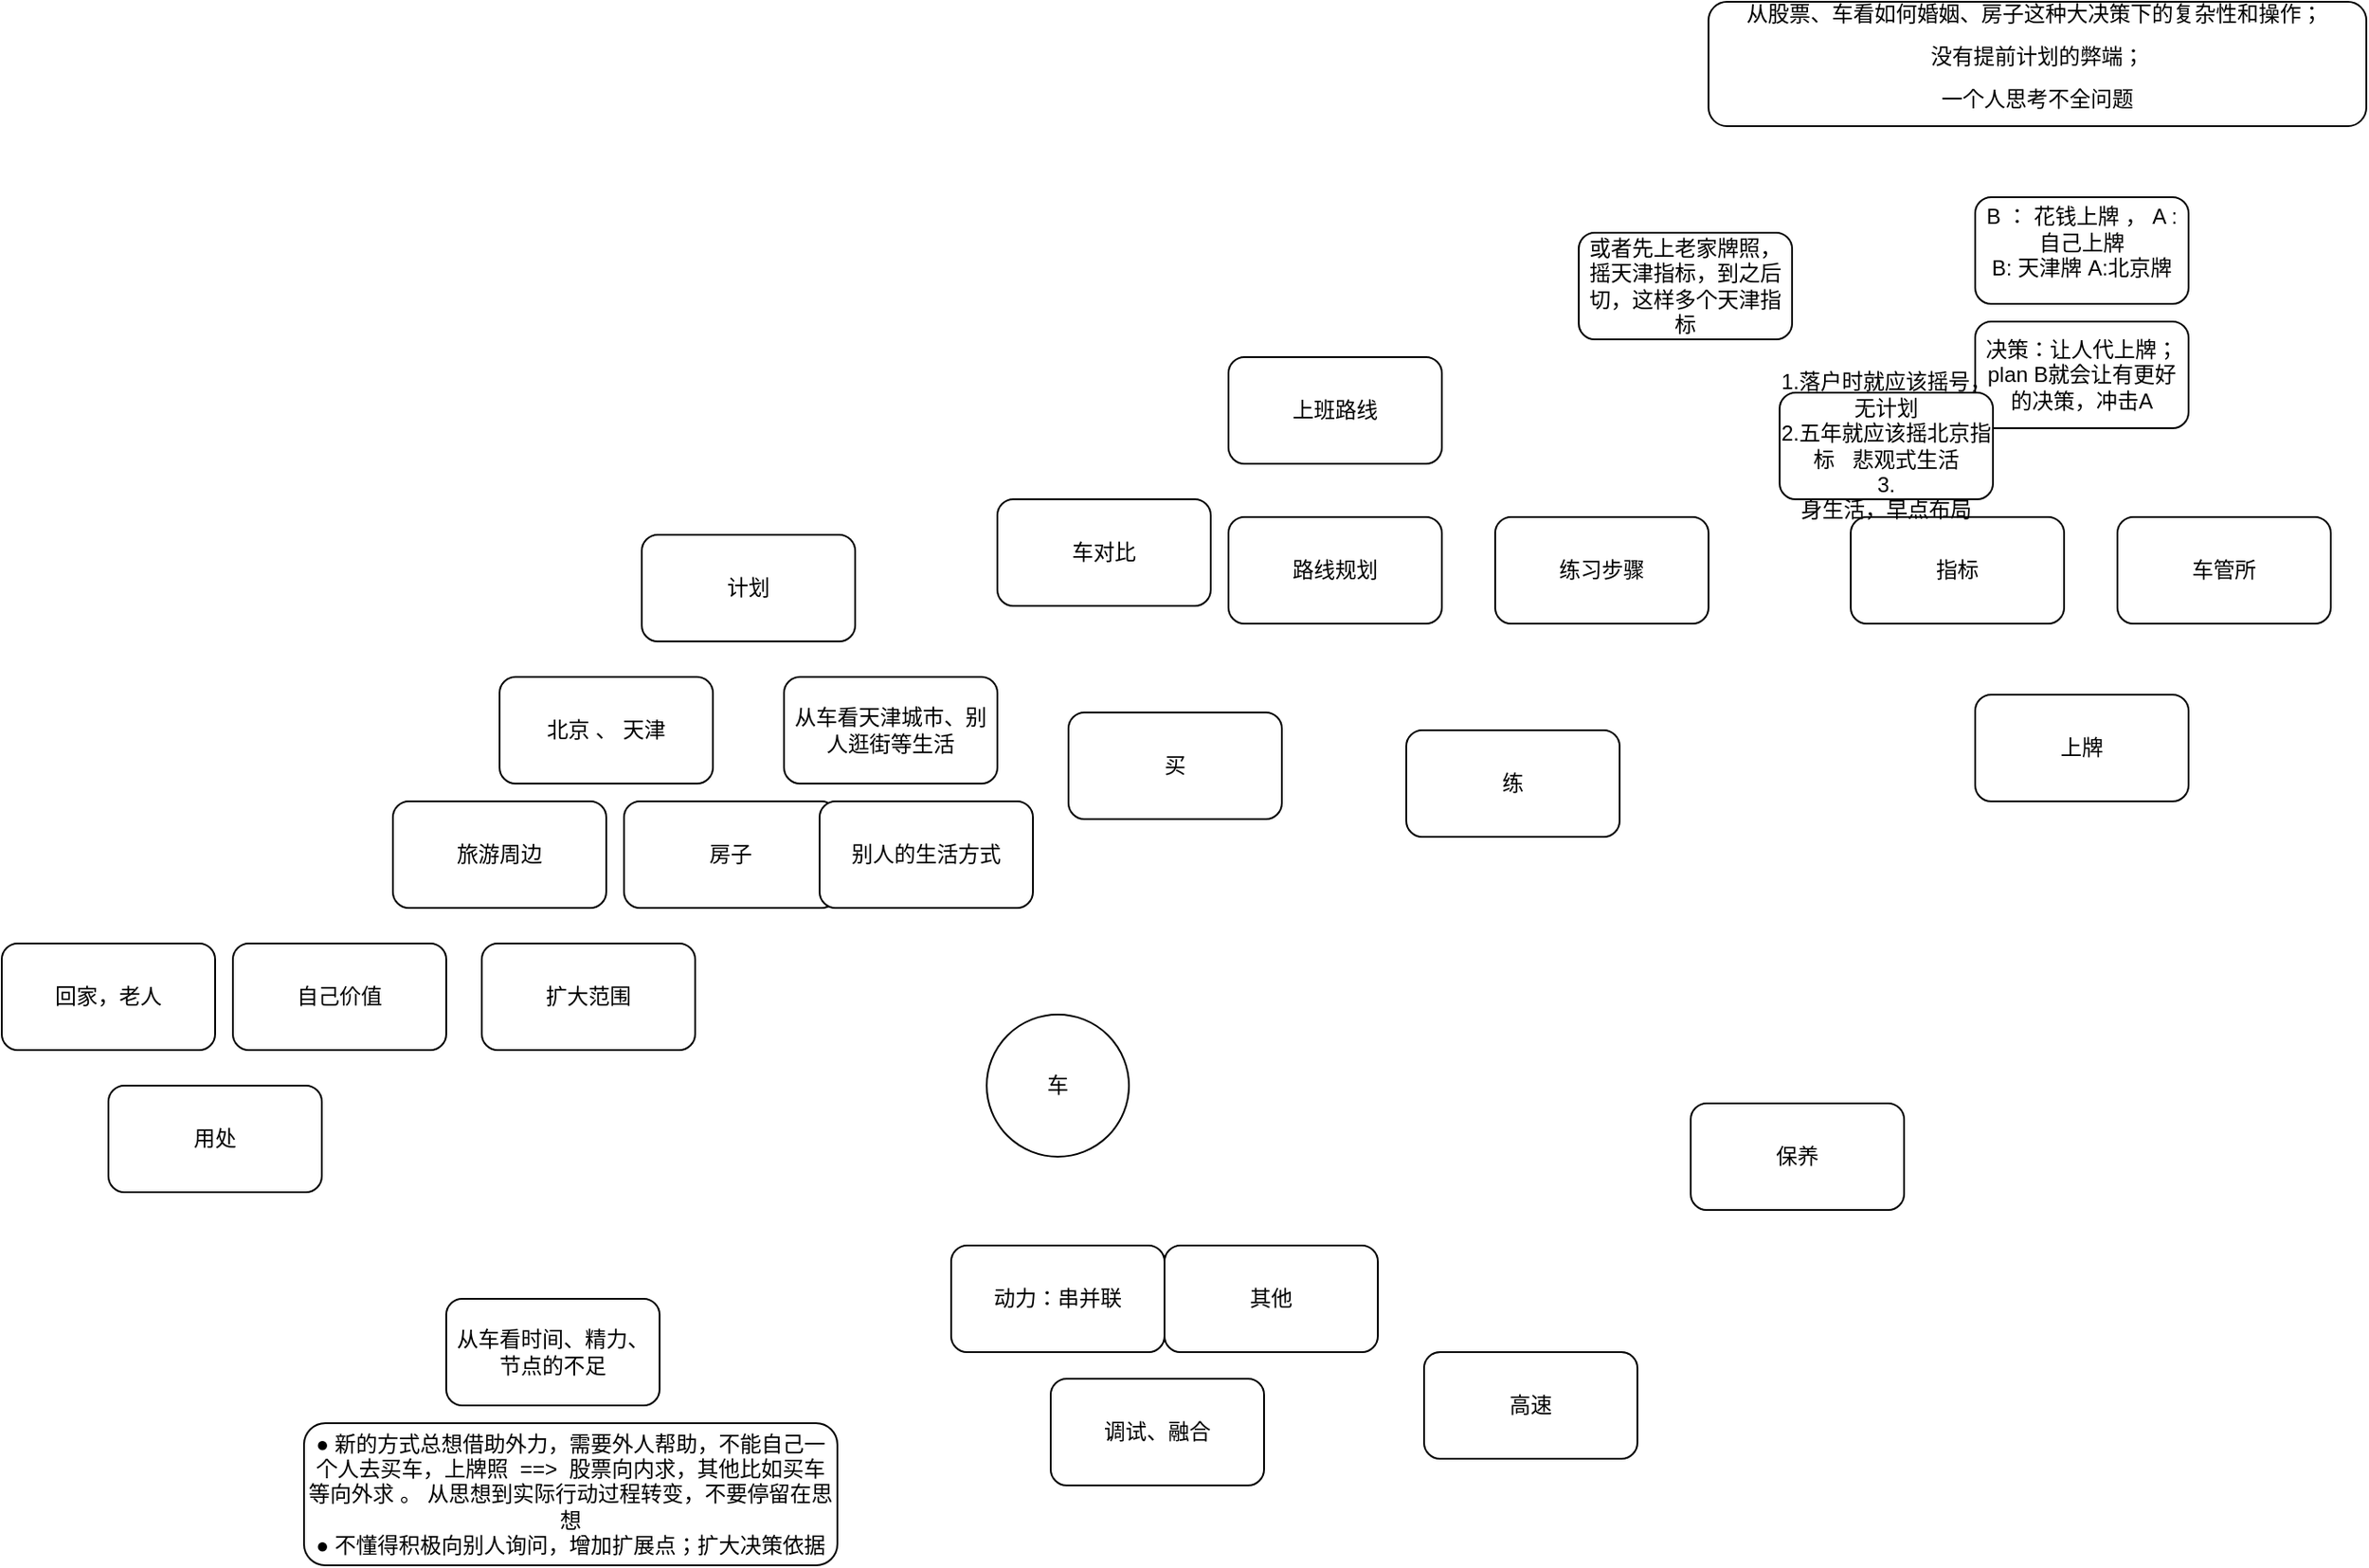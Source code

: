 <mxfile version="23.1.1" type="github">
  <diagram name="第 1 页" id="VAB1zHAYgtzuu6P7h81c">
    <mxGraphModel dx="2261" dy="1884" grid="1" gridSize="10" guides="1" tooltips="1" connect="1" arrows="1" fold="1" page="1" pageScale="1" pageWidth="827" pageHeight="1169" math="0" shadow="0">
      <root>
        <mxCell id="0" />
        <mxCell id="1" parent="0" />
        <mxCell id="uFKIykFMjI2DQzVtqrAB-1" value="车" style="ellipse;whiteSpace=wrap;html=1;aspect=fixed;" vertex="1" parent="1">
          <mxGeometry x="374" y="380" width="80" height="80" as="geometry" />
        </mxCell>
        <mxCell id="uFKIykFMjI2DQzVtqrAB-2" value="计划" style="rounded=1;whiteSpace=wrap;html=1;" vertex="1" parent="1">
          <mxGeometry x="180" y="110" width="120" height="60" as="geometry" />
        </mxCell>
        <mxCell id="uFKIykFMjI2DQzVtqrAB-3" value="买" style="rounded=1;whiteSpace=wrap;html=1;" vertex="1" parent="1">
          <mxGeometry x="420" y="210" width="120" height="60" as="geometry" />
        </mxCell>
        <mxCell id="uFKIykFMjI2DQzVtqrAB-4" value="练" style="rounded=1;whiteSpace=wrap;html=1;" vertex="1" parent="1">
          <mxGeometry x="610" y="220" width="120" height="60" as="geometry" />
        </mxCell>
        <mxCell id="uFKIykFMjI2DQzVtqrAB-5" value="上牌" style="rounded=1;whiteSpace=wrap;html=1;" vertex="1" parent="1">
          <mxGeometry x="930" y="200" width="120" height="60" as="geometry" />
        </mxCell>
        <mxCell id="uFKIykFMjI2DQzVtqrAB-6" value="保养" style="rounded=1;whiteSpace=wrap;html=1;" vertex="1" parent="1">
          <mxGeometry x="770" y="430" width="120" height="60" as="geometry" />
        </mxCell>
        <mxCell id="uFKIykFMjI2DQzVtqrAB-7" value="路线规划" style="rounded=1;whiteSpace=wrap;html=1;" vertex="1" parent="1">
          <mxGeometry x="510" y="100" width="120" height="60" as="geometry" />
        </mxCell>
        <mxCell id="uFKIykFMjI2DQzVtqrAB-8" value="练习步骤" style="rounded=1;whiteSpace=wrap;html=1;" vertex="1" parent="1">
          <mxGeometry x="660" y="100" width="120" height="60" as="geometry" />
        </mxCell>
        <mxCell id="uFKIykFMjI2DQzVtqrAB-9" value="指标" style="rounded=1;whiteSpace=wrap;html=1;" vertex="1" parent="1">
          <mxGeometry x="860" y="100" width="120" height="60" as="geometry" />
        </mxCell>
        <mxCell id="uFKIykFMjI2DQzVtqrAB-10" value="车管所" style="rounded=1;whiteSpace=wrap;html=1;" vertex="1" parent="1">
          <mxGeometry x="1010" y="100" width="120" height="60" as="geometry" />
        </mxCell>
        <mxCell id="uFKIykFMjI2DQzVtqrAB-11" value="高速" style="rounded=1;whiteSpace=wrap;html=1;" vertex="1" parent="1">
          <mxGeometry x="620" y="570" width="120" height="60" as="geometry" />
        </mxCell>
        <mxCell id="uFKIykFMjI2DQzVtqrAB-12" value="调试、融合" style="rounded=1;whiteSpace=wrap;html=1;" vertex="1" parent="1">
          <mxGeometry x="410" y="585" width="120" height="60" as="geometry" />
        </mxCell>
        <mxCell id="uFKIykFMjI2DQzVtqrAB-13" value="决策：让人代上牌；plan B就会让有更好的决策，冲击A" style="rounded=1;whiteSpace=wrap;html=1;" vertex="1" parent="1">
          <mxGeometry x="930" y="-10" width="120" height="60" as="geometry" />
        </mxCell>
        <mxCell id="uFKIykFMjI2DQzVtqrAB-14" value="用处" style="rounded=1;whiteSpace=wrap;html=1;" vertex="1" parent="1">
          <mxGeometry x="-120" y="420" width="120" height="60" as="geometry" />
        </mxCell>
        <mxCell id="uFKIykFMjI2DQzVtqrAB-15" value="回家，老人" style="rounded=1;whiteSpace=wrap;html=1;" vertex="1" parent="1">
          <mxGeometry x="-180" y="340" width="120" height="60" as="geometry" />
        </mxCell>
        <mxCell id="uFKIykFMjI2DQzVtqrAB-16" value="自己价值" style="rounded=1;whiteSpace=wrap;html=1;" vertex="1" parent="1">
          <mxGeometry x="-50" y="340" width="120" height="60" as="geometry" />
        </mxCell>
        <mxCell id="uFKIykFMjI2DQzVtqrAB-17" value="扩大范围" style="rounded=1;whiteSpace=wrap;html=1;" vertex="1" parent="1">
          <mxGeometry x="90" y="340" width="120" height="60" as="geometry" />
        </mxCell>
        <mxCell id="uFKIykFMjI2DQzVtqrAB-18" value="旅游周边" style="rounded=1;whiteSpace=wrap;html=1;" vertex="1" parent="1">
          <mxGeometry x="40" y="260" width="120" height="60" as="geometry" />
        </mxCell>
        <mxCell id="uFKIykFMjI2DQzVtqrAB-19" value="房子" style="rounded=1;whiteSpace=wrap;html=1;" vertex="1" parent="1">
          <mxGeometry x="170" y="260" width="120" height="60" as="geometry" />
        </mxCell>
        <mxCell id="uFKIykFMjI2DQzVtqrAB-20" value="北京 、 天津" style="rounded=1;whiteSpace=wrap;html=1;" vertex="1" parent="1">
          <mxGeometry x="100" y="190" width="120" height="60" as="geometry" />
        </mxCell>
        <mxCell id="uFKIykFMjI2DQzVtqrAB-21" value="&lt;div class=&quot;lake-content&quot;&gt;&lt;p style=&quot;margin: 0; padding: 0; min-height: 24px&quot; class=&quot;ne-p&quot; id=&quot;u05e1744e&quot;&gt;B ： 花钱上牌 ， A : 自己上牌&lt;/p&gt;&lt;p style=&quot;margin: 0; padding: 0; min-height: 24px&quot; class=&quot;ne-p&quot; id=&quot;u7025eb1e&quot;&gt;&lt;span class=&quot;ne-text&quot;&gt;B: 天津牌   A:北京牌&lt;/span&gt;&lt;/p&gt;&lt;/div&gt;" style="rounded=1;whiteSpace=wrap;html=1;" vertex="1" parent="1">
          <mxGeometry x="930" y="-80" width="120" height="60" as="geometry" />
        </mxCell>
        <mxCell id="uFKIykFMjI2DQzVtqrAB-22" value="别人的生活方式" style="rounded=1;whiteSpace=wrap;html=1;" vertex="1" parent="1">
          <mxGeometry x="280" y="260" width="120" height="60" as="geometry" />
        </mxCell>
        <mxCell id="uFKIykFMjI2DQzVtqrAB-23" value="从车看天津城市、别人逛街等生活" style="rounded=1;whiteSpace=wrap;html=1;" vertex="1" parent="1">
          <mxGeometry x="260" y="190" width="120" height="60" as="geometry" />
        </mxCell>
        <mxCell id="uFKIykFMjI2DQzVtqrAB-24" value="从车看时间、精力、节点的不足" style="rounded=1;whiteSpace=wrap;html=1;" vertex="1" parent="1">
          <mxGeometry x="70" y="540" width="120" height="60" as="geometry" />
        </mxCell>
        <mxCell id="uFKIykFMjI2DQzVtqrAB-25" value="&lt;div&gt;● 新的方式总想借助外力，需要外人帮助，不能自己一个人去买车，上牌照&amp;nbsp; ==&amp;gt;&amp;nbsp; 股票向内求，其他比如买车等向外求 。 从思想到实际行动过程转变，不要停留在思想&lt;/div&gt;&lt;div&gt;● 不懂得积极向别人询问，增加扩展点；扩大决策依据&lt;/div&gt;" style="rounded=1;whiteSpace=wrap;html=1;" vertex="1" parent="1">
          <mxGeometry x="-10" y="610" width="300" height="80" as="geometry" />
        </mxCell>
        <mxCell id="uFKIykFMjI2DQzVtqrAB-26" value="动力：串并联" style="rounded=1;whiteSpace=wrap;html=1;" vertex="1" parent="1">
          <mxGeometry x="354" y="510" width="120" height="60" as="geometry" />
        </mxCell>
        <mxCell id="uFKIykFMjI2DQzVtqrAB-27" value="其他" style="rounded=1;whiteSpace=wrap;html=1;" vertex="1" parent="1">
          <mxGeometry x="474" y="510" width="120" height="60" as="geometry" />
        </mxCell>
        <mxCell id="uFKIykFMjI2DQzVtqrAB-28" value="&lt;div class=&quot;lake-content&quot;&gt;&lt;p style=&quot;margin: 0; padding: 0; min-height: 24px&quot; class=&quot;ne-p&quot; id=&quot;u05e1744e&quot;&gt;从股票、车看如何婚姻、房子这种大决策下的复杂性和操作；&amp;nbsp;&lt;/p&gt;&lt;p style=&quot;margin: 0; padding: 0; min-height: 24px&quot; class=&quot;ne-p&quot; id=&quot;u05e1744e&quot;&gt;没有提前计划的弊端；&lt;/p&gt;&lt;p style=&quot;margin: 0; padding: 0; min-height: 24px&quot; class=&quot;ne-p&quot; id=&quot;u05e1744e&quot;&gt;一个人思考不全问题&lt;br&gt;&lt;/p&gt;&lt;/div&gt;" style="rounded=1;whiteSpace=wrap;html=1;" vertex="1" parent="1">
          <mxGeometry x="780" y="-190" width="370" height="70" as="geometry" />
        </mxCell>
        <mxCell id="uFKIykFMjI2DQzVtqrAB-29" value="1.落户时就应该摇号，无计划&lt;br&gt;2.五年就应该摇北京指标&amp;nbsp; &amp;nbsp;悲观式生活&lt;br&gt;3.&lt;div class=&quot;lake-content&quot;&gt;身生活，早点布局&lt;/div&gt;" style="rounded=1;whiteSpace=wrap;html=1;" vertex="1" parent="1">
          <mxGeometry x="820" y="30" width="120" height="60" as="geometry" />
        </mxCell>
        <mxCell id="uFKIykFMjI2DQzVtqrAB-30" value="或者先上老家牌照，摇天津指标，到之后切，这样多个天津指标" style="rounded=1;whiteSpace=wrap;html=1;" vertex="1" parent="1">
          <mxGeometry x="707" y="-60" width="120" height="60" as="geometry" />
        </mxCell>
        <mxCell id="uFKIykFMjI2DQzVtqrAB-31" value="上班路线" style="rounded=1;whiteSpace=wrap;html=1;" vertex="1" parent="1">
          <mxGeometry x="510" y="10" width="120" height="60" as="geometry" />
        </mxCell>
        <mxCell id="uFKIykFMjI2DQzVtqrAB-32" value="车对比" style="rounded=1;whiteSpace=wrap;html=1;" vertex="1" parent="1">
          <mxGeometry x="380" y="90" width="120" height="60" as="geometry" />
        </mxCell>
      </root>
    </mxGraphModel>
  </diagram>
</mxfile>

